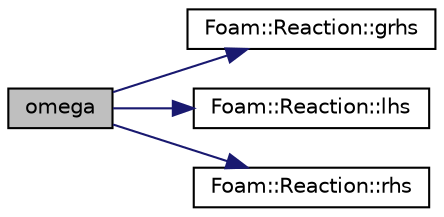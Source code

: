digraph "omega"
{
  bgcolor="transparent";
  edge [fontname="Helvetica",fontsize="10",labelfontname="Helvetica",labelfontsize="10"];
  node [fontname="Helvetica",fontsize="10",shape=record];
  rankdir="LR";
  Node1 [label="omega",height=0.2,width=0.4,color="black", fillcolor="grey75", style="filled" fontcolor="black"];
  Node1 -> Node2 [color="midnightblue",fontsize="10",style="solid",fontname="Helvetica"];
  Node2 [label="Foam::Reaction::grhs",height=0.2,width=0.4,color="black",URL="$classFoam_1_1Reaction.html#aacfe7914a3e94b6794468f5f1b24bd07"];
  Node1 -> Node3 [color="midnightblue",fontsize="10",style="solid",fontname="Helvetica"];
  Node3 [label="Foam::Reaction::lhs",height=0.2,width=0.4,color="black",URL="$classFoam_1_1Reaction.html#a1abc212f23331e7cd689dcd173a715fc"];
  Node1 -> Node4 [color="midnightblue",fontsize="10",style="solid",fontname="Helvetica"];
  Node4 [label="Foam::Reaction::rhs",height=0.2,width=0.4,color="black",URL="$classFoam_1_1Reaction.html#aa63a0b959ae5fa84f216315302b5c4ee"];
}
